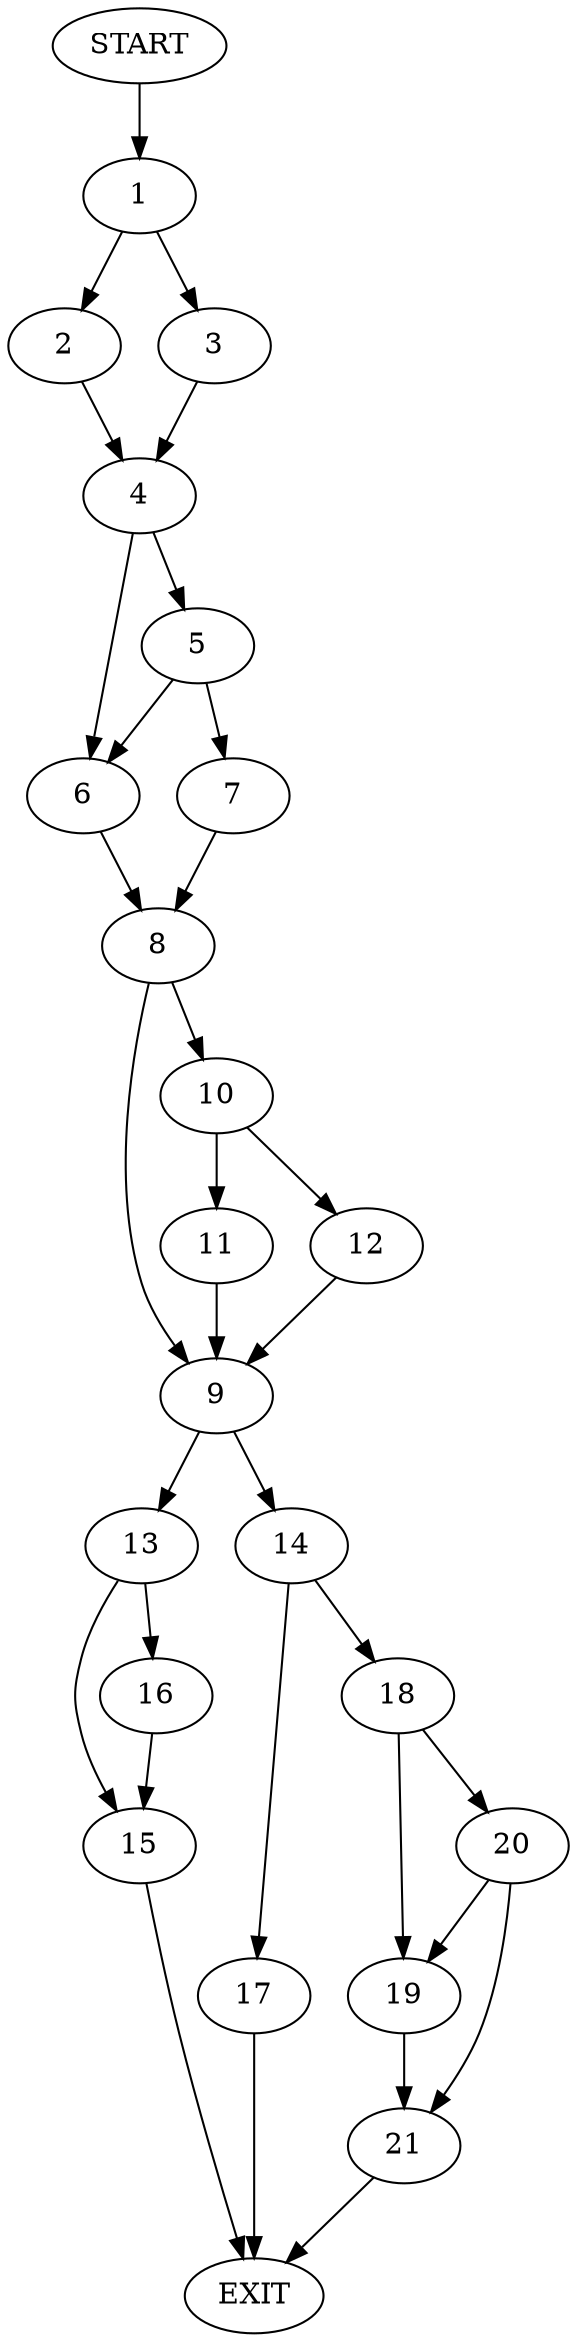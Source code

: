 digraph {
0 [label="START"]
22 [label="EXIT"]
0 -> 1
1 -> 2
1 -> 3
3 -> 4
2 -> 4
4 -> 5
4 -> 6
5 -> 7
5 -> 6
6 -> 8
7 -> 8
8 -> 9
8 -> 10
10 -> 11
10 -> 12
9 -> 13
9 -> 14
12 -> 9
11 -> 9
13 -> 15
13 -> 16
14 -> 17
14 -> 18
15 -> 22
16 -> 15
17 -> 22
18 -> 19
18 -> 20
19 -> 21
20 -> 19
20 -> 21
21 -> 22
}
